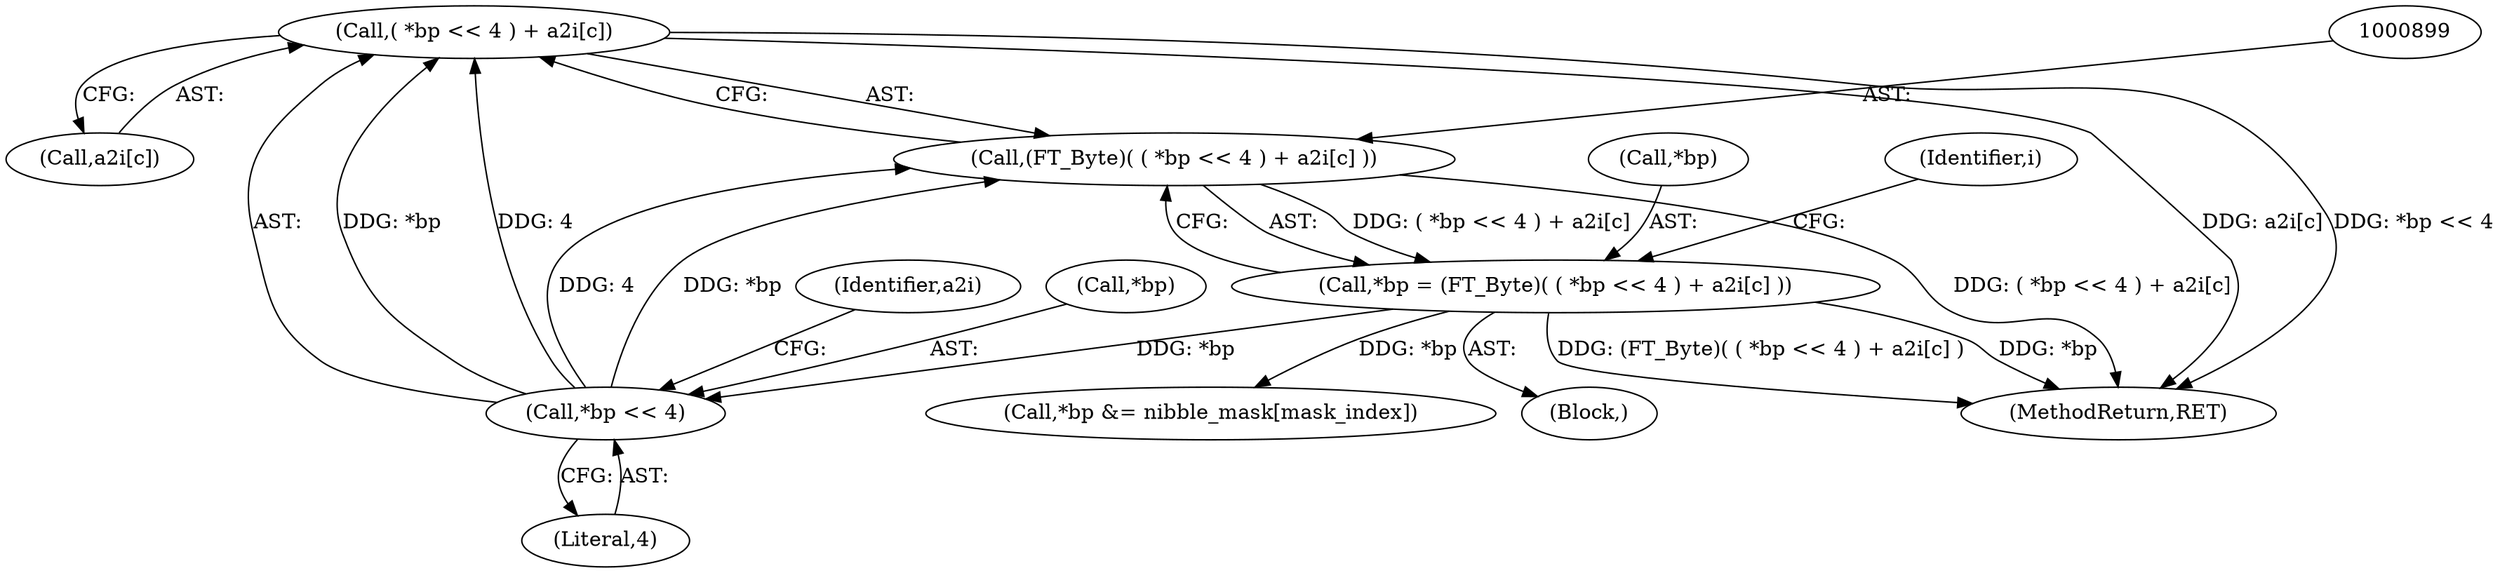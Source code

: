 digraph "0_savannah_07bdb6e289c7954e2a533039dc93c1c136099d2d@array" {
"1000900" [label="(Call,( *bp << 4 ) + a2i[c])"];
"1000901" [label="(Call,*bp << 4)"];
"1000895" [label="(Call,*bp = (FT_Byte)( ( *bp << 4 ) + a2i[c] ))"];
"1000898" [label="(Call,(FT_Byte)( ( *bp << 4 ) + a2i[c] ))"];
"1000906" [label="(Identifier,a2i)"];
"1000904" [label="(Literal,4)"];
"1000905" [label="(Call,a2i[c])"];
"1000902" [label="(Call,*bp)"];
"1000901" [label="(Call,*bp << 4)"];
"1000896" [label="(Call,*bp)"];
"1000900" [label="(Call,( *bp << 4 ) + a2i[c])"];
"1000898" [label="(Call,(FT_Byte)( ( *bp << 4 ) + a2i[c] ))"];
"1000895" [label="(Call,*bp = (FT_Byte)( ( *bp << 4 ) + a2i[c] ))"];
"1000966" [label="(Call,*bp &= nibble_mask[mask_index])"];
"1000883" [label="(Block,)"];
"1000912" [label="(Identifier,i)"];
"1001571" [label="(MethodReturn,RET)"];
"1000900" -> "1000898"  [label="AST: "];
"1000900" -> "1000905"  [label="CFG: "];
"1000901" -> "1000900"  [label="AST: "];
"1000905" -> "1000900"  [label="AST: "];
"1000898" -> "1000900"  [label="CFG: "];
"1000900" -> "1001571"  [label="DDG: a2i[c]"];
"1000900" -> "1001571"  [label="DDG: *bp << 4"];
"1000901" -> "1000900"  [label="DDG: *bp"];
"1000901" -> "1000900"  [label="DDG: 4"];
"1000901" -> "1000904"  [label="CFG: "];
"1000902" -> "1000901"  [label="AST: "];
"1000904" -> "1000901"  [label="AST: "];
"1000906" -> "1000901"  [label="CFG: "];
"1000901" -> "1000898"  [label="DDG: *bp"];
"1000901" -> "1000898"  [label="DDG: 4"];
"1000895" -> "1000901"  [label="DDG: *bp"];
"1000895" -> "1000883"  [label="AST: "];
"1000895" -> "1000898"  [label="CFG: "];
"1000896" -> "1000895"  [label="AST: "];
"1000898" -> "1000895"  [label="AST: "];
"1000912" -> "1000895"  [label="CFG: "];
"1000895" -> "1001571"  [label="DDG: (FT_Byte)( ( *bp << 4 ) + a2i[c] )"];
"1000895" -> "1001571"  [label="DDG: *bp"];
"1000898" -> "1000895"  [label="DDG: ( *bp << 4 ) + a2i[c]"];
"1000895" -> "1000966"  [label="DDG: *bp"];
"1000899" -> "1000898"  [label="AST: "];
"1000898" -> "1001571"  [label="DDG: ( *bp << 4 ) + a2i[c]"];
}
